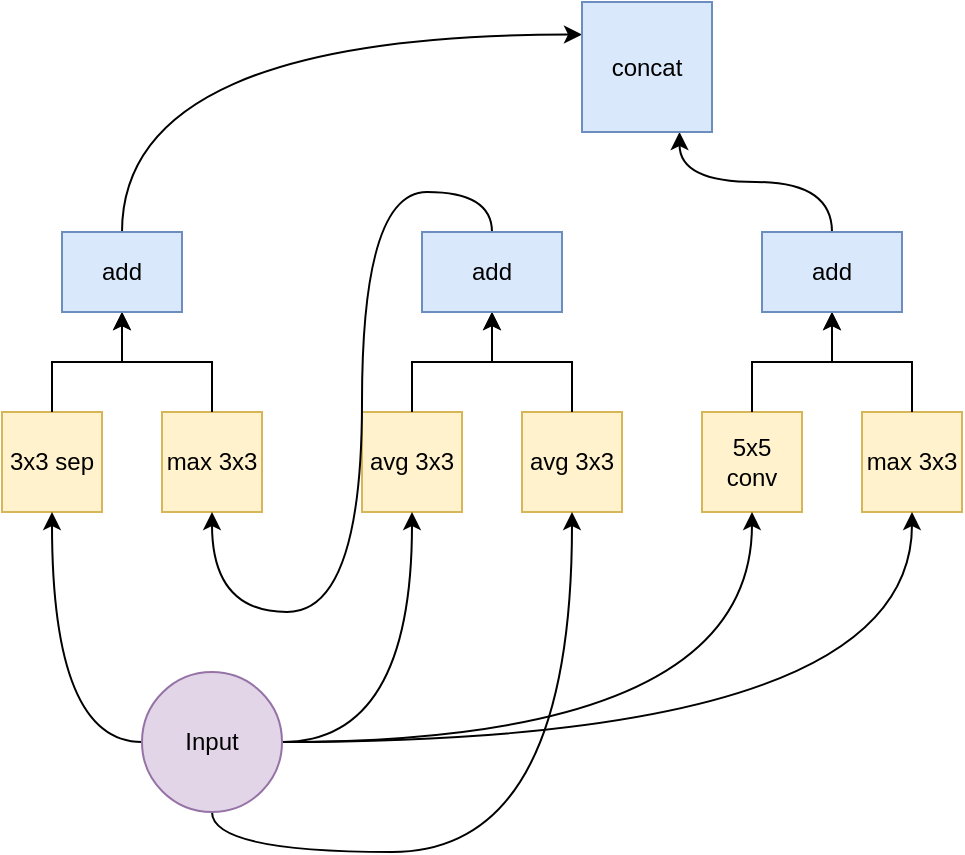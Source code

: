<mxfile version="10.6.7" type="device"><diagram id="StIxSGSHAlhRHQKFaEQM" name="Page-1"><mxGraphModel dx="917" dy="460" grid="1" gridSize="10" guides="1" tooltips="1" connect="1" arrows="1" fold="1" page="1" pageScale="1" pageWidth="850" pageHeight="1100" math="0" shadow="0"><root><mxCell id="0"/><mxCell id="1" parent="0"/><mxCell id="Y9M44bbU-EjZ5VhUYqf5-1" value="3x3 sep&lt;br&gt;" style="whiteSpace=wrap;html=1;aspect=fixed;fillColor=#fff2cc;strokeColor=#d6b656;" vertex="1" parent="1"><mxGeometry x="140" y="250" width="50" height="50" as="geometry"/></mxCell><mxCell id="Y9M44bbU-EjZ5VhUYqf5-2" value="max 3x3&lt;br&gt;" style="whiteSpace=wrap;html=1;aspect=fixed;fillColor=#fff2cc;strokeColor=#d6b656;" vertex="1" parent="1"><mxGeometry x="220" y="250" width="50" height="50" as="geometry"/></mxCell><mxCell id="Y9M44bbU-EjZ5VhUYqf5-4" style="edgeStyle=orthogonalEdgeStyle;rounded=0;orthogonalLoop=1;jettySize=auto;html=1;exitX=0.5;exitY=0;exitDx=0;exitDy=0;entryX=0.5;entryY=1;entryDx=0;entryDy=0;" edge="1" parent="1" source="Y9M44bbU-EjZ5VhUYqf5-1" target="Y9M44bbU-EjZ5VhUYqf5-3"><mxGeometry relative="1" as="geometry"/></mxCell><mxCell id="Y9M44bbU-EjZ5VhUYqf5-5" style="edgeStyle=orthogonalEdgeStyle;rounded=0;orthogonalLoop=1;jettySize=auto;html=1;exitX=0.5;exitY=0;exitDx=0;exitDy=0;entryX=0.5;entryY=1;entryDx=0;entryDy=0;" edge="1" parent="1" source="Y9M44bbU-EjZ5VhUYqf5-2" target="Y9M44bbU-EjZ5VhUYqf5-3"><mxGeometry relative="1" as="geometry"/></mxCell><mxCell id="Y9M44bbU-EjZ5VhUYqf5-48" style="edgeStyle=orthogonalEdgeStyle;curved=1;rounded=0;orthogonalLoop=1;jettySize=auto;html=1;exitX=0.5;exitY=0;exitDx=0;exitDy=0;entryX=0;entryY=0.25;entryDx=0;entryDy=0;" edge="1" parent="1" source="Y9M44bbU-EjZ5VhUYqf5-3" target="Y9M44bbU-EjZ5VhUYqf5-38"><mxGeometry relative="1" as="geometry"/></mxCell><mxCell id="Y9M44bbU-EjZ5VhUYqf5-3" value="add" style="rounded=0;whiteSpace=wrap;html=1;fillColor=#dae8fc;strokeColor=#6c8ebf;" vertex="1" parent="1"><mxGeometry x="170" y="160" width="60" height="40" as="geometry"/></mxCell><mxCell id="Y9M44bbU-EjZ5VhUYqf5-16" value="avg 3x3" style="whiteSpace=wrap;html=1;aspect=fixed;fillColor=#fff2cc;strokeColor=#d6b656;" vertex="1" parent="1"><mxGeometry x="320" y="250" width="50" height="50" as="geometry"/></mxCell><mxCell id="Y9M44bbU-EjZ5VhUYqf5-17" value="avg 3x3" style="whiteSpace=wrap;html=1;aspect=fixed;fillColor=#fff2cc;strokeColor=#d6b656;" vertex="1" parent="1"><mxGeometry x="400" y="250" width="50" height="50" as="geometry"/></mxCell><mxCell id="Y9M44bbU-EjZ5VhUYqf5-18" style="edgeStyle=orthogonalEdgeStyle;rounded=0;orthogonalLoop=1;jettySize=auto;html=1;exitX=0.5;exitY=0;exitDx=0;exitDy=0;entryX=0.5;entryY=1;entryDx=0;entryDy=0;" edge="1" source="Y9M44bbU-EjZ5VhUYqf5-16" target="Y9M44bbU-EjZ5VhUYqf5-20" parent="1"><mxGeometry relative="1" as="geometry"/></mxCell><mxCell id="Y9M44bbU-EjZ5VhUYqf5-19" style="edgeStyle=orthogonalEdgeStyle;rounded=0;orthogonalLoop=1;jettySize=auto;html=1;exitX=0.5;exitY=0;exitDx=0;exitDy=0;entryX=0.5;entryY=1;entryDx=0;entryDy=0;" edge="1" source="Y9M44bbU-EjZ5VhUYqf5-17" target="Y9M44bbU-EjZ5VhUYqf5-20" parent="1"><mxGeometry relative="1" as="geometry"/></mxCell><mxCell id="Y9M44bbU-EjZ5VhUYqf5-46" style="edgeStyle=orthogonalEdgeStyle;curved=1;rounded=0;orthogonalLoop=1;jettySize=auto;html=1;exitX=0.5;exitY=0;exitDx=0;exitDy=0;entryX=0.5;entryY=1;entryDx=0;entryDy=0;" edge="1" parent="1" source="Y9M44bbU-EjZ5VhUYqf5-20" target="Y9M44bbU-EjZ5VhUYqf5-2"><mxGeometry relative="1" as="geometry"><mxPoint x="290" y="350" as="targetPoint"/><Array as="points"><mxPoint x="385" y="140"/><mxPoint x="320" y="140"/><mxPoint x="320" y="350"/><mxPoint x="245" y="350"/></Array></mxGeometry></mxCell><mxCell id="Y9M44bbU-EjZ5VhUYqf5-20" value="add" style="rounded=0;whiteSpace=wrap;html=1;fillColor=#dae8fc;strokeColor=#6c8ebf;" vertex="1" parent="1"><mxGeometry x="350" y="160" width="70" height="40" as="geometry"/></mxCell><mxCell id="Y9M44bbU-EjZ5VhUYqf5-21" value="5x5 conv" style="whiteSpace=wrap;html=1;aspect=fixed;fillColor=#fff2cc;strokeColor=#d6b656;" vertex="1" parent="1"><mxGeometry x="490" y="250" width="50" height="50" as="geometry"/></mxCell><mxCell id="Y9M44bbU-EjZ5VhUYqf5-22" value="max 3x3" style="whiteSpace=wrap;html=1;aspect=fixed;fillColor=#fff2cc;strokeColor=#d6b656;" vertex="1" parent="1"><mxGeometry x="570" y="250" width="50" height="50" as="geometry"/></mxCell><mxCell id="Y9M44bbU-EjZ5VhUYqf5-23" style="edgeStyle=orthogonalEdgeStyle;rounded=0;orthogonalLoop=1;jettySize=auto;html=1;exitX=0.5;exitY=0;exitDx=0;exitDy=0;entryX=0.5;entryY=1;entryDx=0;entryDy=0;" edge="1" source="Y9M44bbU-EjZ5VhUYqf5-21" target="Y9M44bbU-EjZ5VhUYqf5-25" parent="1"><mxGeometry relative="1" as="geometry"/></mxCell><mxCell id="Y9M44bbU-EjZ5VhUYqf5-24" style="edgeStyle=orthogonalEdgeStyle;rounded=0;orthogonalLoop=1;jettySize=auto;html=1;exitX=0.5;exitY=0;exitDx=0;exitDy=0;entryX=0.5;entryY=1;entryDx=0;entryDy=0;" edge="1" source="Y9M44bbU-EjZ5VhUYqf5-22" target="Y9M44bbU-EjZ5VhUYqf5-25" parent="1"><mxGeometry relative="1" as="geometry"/></mxCell><mxCell id="Y9M44bbU-EjZ5VhUYqf5-51" style="edgeStyle=orthogonalEdgeStyle;curved=1;rounded=0;orthogonalLoop=1;jettySize=auto;html=1;exitX=0.5;exitY=0;exitDx=0;exitDy=0;entryX=0.75;entryY=1;entryDx=0;entryDy=0;" edge="1" parent="1" source="Y9M44bbU-EjZ5VhUYqf5-25" target="Y9M44bbU-EjZ5VhUYqf5-38"><mxGeometry relative="1" as="geometry"/></mxCell><mxCell id="Y9M44bbU-EjZ5VhUYqf5-25" value="add" style="rounded=0;whiteSpace=wrap;html=1;fillColor=#dae8fc;strokeColor=#6c8ebf;" vertex="1" parent="1"><mxGeometry x="520" y="160" width="70" height="40" as="geometry"/></mxCell><mxCell id="Y9M44bbU-EjZ5VhUYqf5-44" style="edgeStyle=orthogonalEdgeStyle;curved=1;rounded=0;orthogonalLoop=1;jettySize=auto;html=1;exitX=1;exitY=0.5;exitDx=0;exitDy=0;entryX=0.5;entryY=1;entryDx=0;entryDy=0;" edge="1" parent="1" source="Y9M44bbU-EjZ5VhUYqf5-27" target="Y9M44bbU-EjZ5VhUYqf5-16"><mxGeometry relative="1" as="geometry"/></mxCell><mxCell id="Y9M44bbU-EjZ5VhUYqf5-45" style="edgeStyle=orthogonalEdgeStyle;curved=1;rounded=0;orthogonalLoop=1;jettySize=auto;html=1;exitX=0.5;exitY=1;exitDx=0;exitDy=0;entryX=0.5;entryY=1;entryDx=0;entryDy=0;" edge="1" parent="1" source="Y9M44bbU-EjZ5VhUYqf5-27" target="Y9M44bbU-EjZ5VhUYqf5-17"><mxGeometry relative="1" as="geometry"/></mxCell><mxCell id="Y9M44bbU-EjZ5VhUYqf5-47" style="edgeStyle=orthogonalEdgeStyle;curved=1;rounded=0;orthogonalLoop=1;jettySize=auto;html=1;exitX=0;exitY=0.5;exitDx=0;exitDy=0;entryX=0.5;entryY=1;entryDx=0;entryDy=0;" edge="1" parent="1" source="Y9M44bbU-EjZ5VhUYqf5-27" target="Y9M44bbU-EjZ5VhUYqf5-1"><mxGeometry relative="1" as="geometry"/></mxCell><mxCell id="Y9M44bbU-EjZ5VhUYqf5-50" style="edgeStyle=orthogonalEdgeStyle;curved=1;rounded=0;orthogonalLoop=1;jettySize=auto;html=1;exitX=1;exitY=0.5;exitDx=0;exitDy=0;entryX=0.5;entryY=1;entryDx=0;entryDy=0;" edge="1" parent="1" source="Y9M44bbU-EjZ5VhUYqf5-27" target="Y9M44bbU-EjZ5VhUYqf5-22"><mxGeometry relative="1" as="geometry"><mxPoint x="620" y="415" as="targetPoint"/></mxGeometry></mxCell><mxCell id="Y9M44bbU-EjZ5VhUYqf5-52" style="edgeStyle=orthogonalEdgeStyle;curved=1;rounded=0;orthogonalLoop=1;jettySize=auto;html=1;exitX=1;exitY=0.5;exitDx=0;exitDy=0;entryX=0.5;entryY=1;entryDx=0;entryDy=0;" edge="1" parent="1" source="Y9M44bbU-EjZ5VhUYqf5-27" target="Y9M44bbU-EjZ5VhUYqf5-21"><mxGeometry relative="1" as="geometry"/></mxCell><mxCell id="Y9M44bbU-EjZ5VhUYqf5-27" value="Input" style="ellipse;whiteSpace=wrap;html=1;aspect=fixed;fillColor=#e1d5e7;strokeColor=#9673a6;" vertex="1" parent="1"><mxGeometry x="210" y="380" width="70" height="70" as="geometry"/></mxCell><mxCell id="Y9M44bbU-EjZ5VhUYqf5-38" value="concat" style="whiteSpace=wrap;html=1;aspect=fixed;fillColor=#dae8fc;strokeColor=#6c8ebf;" vertex="1" parent="1"><mxGeometry x="430" y="45" width="65" height="65" as="geometry"/></mxCell></root></mxGraphModel></diagram></mxfile>